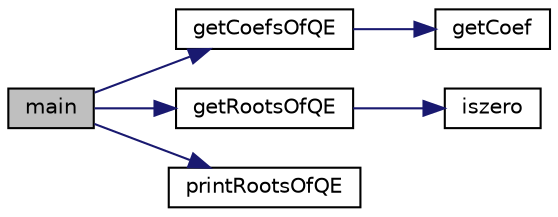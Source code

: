 digraph "main"
{
 // LATEX_PDF_SIZE
  edge [fontname="Helvetica",fontsize="10",labelfontname="Helvetica",labelfontsize="10"];
  node [fontname="Helvetica",fontsize="10",shape=record];
  rankdir="LR";
  Node1 [label="main",height=0.2,width=0.4,color="black", fillcolor="grey75", style="filled", fontcolor="black",tooltip="The main function."];
  Node1 -> Node2 [color="midnightblue",fontsize="10",style="solid",fontname="Helvetica"];
  Node2 [label="getCoefsOfQE",height=0.2,width=0.4,color="black", fillcolor="white", style="filled",URL="$main_8c.html#aee4bf40af12e3fcd89e348ae5ab55abb",tooltip="Gets coefficients from input."];
  Node2 -> Node3 [color="midnightblue",fontsize="10",style="solid",fontname="Helvetica"];
  Node3 [label="getCoef",height=0.2,width=0.4,color="black", fillcolor="white", style="filled",URL="$main_8c.html#a5442193caf52656b5be15c8a16eb1d9d",tooltip="Gets one coefficient from input."];
  Node1 -> Node4 [color="midnightblue",fontsize="10",style="solid",fontname="Helvetica"];
  Node4 [label="getRootsOfQE",height=0.2,width=0.4,color="black", fillcolor="white", style="filled",URL="$main_8c.html#ab2bb425606c98f9b6b31c3b81f1dffed",tooltip="Calculate roots of quadratic equation."];
  Node4 -> Node5 [color="midnightblue",fontsize="10",style="solid",fontname="Helvetica"];
  Node5 [label="iszero",height=0.2,width=0.4,color="black", fillcolor="white", style="filled",URL="$main_8c.html#adbdd230019d3857c0e3212bd74006638",tooltip="Checks if a number is zero."];
  Node1 -> Node6 [color="midnightblue",fontsize="10",style="solid",fontname="Helvetica"];
  Node6 [label="printRootsOfQE",height=0.2,width=0.4,color="black", fillcolor="white", style="filled",URL="$main_8c.html#afea917cd6d85dc24da50dd01e54690ec",tooltip="Print answer."];
}
